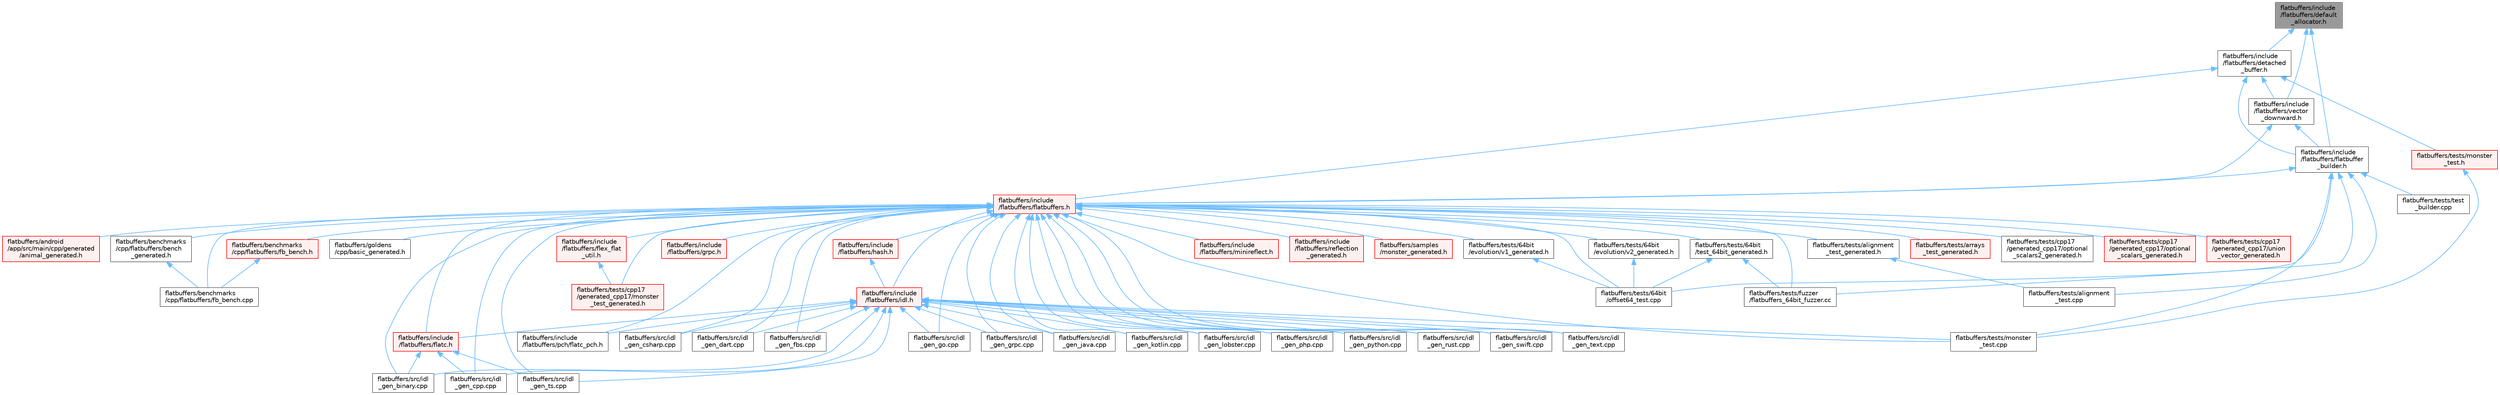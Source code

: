 digraph "flatbuffers/include/flatbuffers/default_allocator.h"
{
 // LATEX_PDF_SIZE
  bgcolor="transparent";
  edge [fontname=Helvetica,fontsize=10,labelfontname=Helvetica,labelfontsize=10];
  node [fontname=Helvetica,fontsize=10,shape=box,height=0.2,width=0.4];
  Node1 [id="Node000001",label="flatbuffers/include\l/flatbuffers/default\l_allocator.h",height=0.2,width=0.4,color="gray40", fillcolor="grey60", style="filled", fontcolor="black",tooltip=" "];
  Node1 -> Node2 [id="edge1_Node000001_Node000002",dir="back",color="steelblue1",style="solid",tooltip=" "];
  Node2 [id="Node000002",label="flatbuffers/include\l/flatbuffers/detached\l_buffer.h",height=0.2,width=0.4,color="grey40", fillcolor="white", style="filled",URL="$detached__buffer_8h.html",tooltip=" "];
  Node2 -> Node3 [id="edge2_Node000002_Node000003",dir="back",color="steelblue1",style="solid",tooltip=" "];
  Node3 [id="Node000003",label="flatbuffers/include\l/flatbuffers/flatbuffer\l_builder.h",height=0.2,width=0.4,color="grey40", fillcolor="white", style="filled",URL="$flatbuffer__builder_8h.html",tooltip=" "];
  Node3 -> Node4 [id="edge3_Node000003_Node000004",dir="back",color="steelblue1",style="solid",tooltip=" "];
  Node4 [id="Node000004",label="flatbuffers/include\l/flatbuffers/flatbuffers.h",height=0.2,width=0.4,color="red", fillcolor="#FFF0F0", style="filled",URL="$flatbuffers_8h.html",tooltip=" "];
  Node4 -> Node5 [id="edge4_Node000004_Node000005",dir="back",color="steelblue1",style="solid",tooltip=" "];
  Node5 [id="Node000005",label="flatbuffers/android\l/app/src/main/cpp/generated\l/animal_generated.h",height=0.2,width=0.4,color="red", fillcolor="#FFF0F0", style="filled",URL="$animal__generated_8h.html",tooltip=" "];
  Node4 -> Node7 [id="edge5_Node000004_Node000007",dir="back",color="steelblue1",style="solid",tooltip=" "];
  Node7 [id="Node000007",label="flatbuffers/benchmarks\l/cpp/flatbuffers/bench\l_generated.h",height=0.2,width=0.4,color="grey40", fillcolor="white", style="filled",URL="$bench__generated_8h.html",tooltip=" "];
  Node7 -> Node8 [id="edge6_Node000007_Node000008",dir="back",color="steelblue1",style="solid",tooltip=" "];
  Node8 [id="Node000008",label="flatbuffers/benchmarks\l/cpp/flatbuffers/fb_bench.cpp",height=0.2,width=0.4,color="grey40", fillcolor="white", style="filled",URL="$fb__bench_8cpp.html",tooltip=" "];
  Node4 -> Node8 [id="edge7_Node000004_Node000008",dir="back",color="steelblue1",style="solid",tooltip=" "];
  Node4 -> Node9 [id="edge8_Node000004_Node000009",dir="back",color="steelblue1",style="solid",tooltip=" "];
  Node9 [id="Node000009",label="flatbuffers/benchmarks\l/cpp/flatbuffers/fb_bench.h",height=0.2,width=0.4,color="red", fillcolor="#FFF0F0", style="filled",URL="$fb__bench_8h.html",tooltip=" "];
  Node9 -> Node8 [id="edge9_Node000009_Node000008",dir="back",color="steelblue1",style="solid",tooltip=" "];
  Node4 -> Node11 [id="edge10_Node000004_Node000011",dir="back",color="steelblue1",style="solid",tooltip=" "];
  Node11 [id="Node000011",label="flatbuffers/goldens\l/cpp/basic_generated.h",height=0.2,width=0.4,color="grey40", fillcolor="white", style="filled",URL="$basic__generated_8h.html",tooltip=" "];
  Node4 -> Node12 [id="edge11_Node000004_Node000012",dir="back",color="steelblue1",style="solid",tooltip=" "];
  Node12 [id="Node000012",label="flatbuffers/include\l/flatbuffers/flatc.h",height=0.2,width=0.4,color="red", fillcolor="#FFF0F0", style="filled",URL="$flatc_8h.html",tooltip=" "];
  Node12 -> Node15 [id="edge12_Node000012_Node000015",dir="back",color="steelblue1",style="solid",tooltip=" "];
  Node15 [id="Node000015",label="flatbuffers/src/idl\l_gen_binary.cpp",height=0.2,width=0.4,color="grey40", fillcolor="white", style="filled",URL="$idl__gen__binary_8cpp.html",tooltip=" "];
  Node12 -> Node16 [id="edge13_Node000012_Node000016",dir="back",color="steelblue1",style="solid",tooltip=" "];
  Node16 [id="Node000016",label="flatbuffers/src/idl\l_gen_cpp.cpp",height=0.2,width=0.4,color="grey40", fillcolor="white", style="filled",URL="$idl__gen__cpp_8cpp.html",tooltip=" "];
  Node12 -> Node17 [id="edge14_Node000012_Node000017",dir="back",color="steelblue1",style="solid",tooltip=" "];
  Node17 [id="Node000017",label="flatbuffers/src/idl\l_gen_ts.cpp",height=0.2,width=0.4,color="grey40", fillcolor="white", style="filled",URL="$idl__gen__ts_8cpp.html",tooltip=" "];
  Node4 -> Node18 [id="edge15_Node000004_Node000018",dir="back",color="steelblue1",style="solid",tooltip=" "];
  Node18 [id="Node000018",label="flatbuffers/include\l/flatbuffers/flex_flat\l_util.h",height=0.2,width=0.4,color="red", fillcolor="#FFF0F0", style="filled",URL="$flex__flat__util_8h.html",tooltip=" "];
  Node18 -> Node19 [id="edge16_Node000018_Node000019",dir="back",color="steelblue1",style="solid",tooltip=" "];
  Node19 [id="Node000019",label="flatbuffers/tests/cpp17\l/generated_cpp17/monster\l_test_generated.h",height=0.2,width=0.4,color="red", fillcolor="#FFF0F0", style="filled",URL="$cpp17_2generated__cpp17_2monster__test__generated_8h.html",tooltip=" "];
  Node4 -> Node45 [id="edge17_Node000004_Node000045",dir="back",color="steelblue1",style="solid",tooltip=" "];
  Node45 [id="Node000045",label="flatbuffers/include\l/flatbuffers/grpc.h",height=0.2,width=0.4,color="red", fillcolor="#FFF0F0", style="filled",URL="$grpc_8h.html",tooltip=" "];
  Node4 -> Node46 [id="edge18_Node000004_Node000046",dir="back",color="steelblue1",style="solid",tooltip=" "];
  Node46 [id="Node000046",label="flatbuffers/include\l/flatbuffers/hash.h",height=0.2,width=0.4,color="red", fillcolor="#FFF0F0", style="filled",URL="$hash_8h.html",tooltip=" "];
  Node46 -> Node47 [id="edge19_Node000046_Node000047",dir="back",color="steelblue1",style="solid",tooltip=" "];
  Node47 [id="Node000047",label="flatbuffers/include\l/flatbuffers/idl.h",height=0.2,width=0.4,color="red", fillcolor="#FFF0F0", style="filled",URL="$idl_8h.html",tooltip=" "];
  Node47 -> Node12 [id="edge20_Node000047_Node000012",dir="back",color="steelblue1",style="solid",tooltip=" "];
  Node47 -> Node91 [id="edge21_Node000047_Node000091",dir="back",color="steelblue1",style="solid",tooltip=" "];
  Node91 [id="Node000091",label="flatbuffers/include\l/flatbuffers/pch/flatc_pch.h",height=0.2,width=0.4,color="grey40", fillcolor="white", style="filled",URL="$flatc__pch_8h.html",tooltip=" "];
  Node47 -> Node15 [id="edge22_Node000047_Node000015",dir="back",color="steelblue1",style="solid",tooltip=" "];
  Node47 -> Node16 [id="edge23_Node000047_Node000016",dir="back",color="steelblue1",style="solid",tooltip=" "];
  Node47 -> Node70 [id="edge24_Node000047_Node000070",dir="back",color="steelblue1",style="solid",tooltip=" "];
  Node70 [id="Node000070",label="flatbuffers/src/idl\l_gen_csharp.cpp",height=0.2,width=0.4,color="grey40", fillcolor="white", style="filled",URL="$idl__gen__csharp_8cpp.html",tooltip=" "];
  Node47 -> Node54 [id="edge25_Node000047_Node000054",dir="back",color="steelblue1",style="solid",tooltip=" "];
  Node54 [id="Node000054",label="flatbuffers/src/idl\l_gen_dart.cpp",height=0.2,width=0.4,color="grey40", fillcolor="white", style="filled",URL="$idl__gen__dart_8cpp.html",tooltip=" "];
  Node47 -> Node72 [id="edge26_Node000047_Node000072",dir="back",color="steelblue1",style="solid",tooltip=" "];
  Node72 [id="Node000072",label="flatbuffers/src/idl\l_gen_fbs.cpp",height=0.2,width=0.4,color="grey40", fillcolor="white", style="filled",URL="$idl__gen__fbs_8cpp.html",tooltip=" "];
  Node47 -> Node55 [id="edge27_Node000047_Node000055",dir="back",color="steelblue1",style="solid",tooltip=" "];
  Node55 [id="Node000055",label="flatbuffers/src/idl\l_gen_go.cpp",height=0.2,width=0.4,color="grey40", fillcolor="white", style="filled",URL="$idl__gen__go_8cpp.html",tooltip=" "];
  Node47 -> Node50 [id="edge28_Node000047_Node000050",dir="back",color="steelblue1",style="solid",tooltip=" "];
  Node50 [id="Node000050",label="flatbuffers/src/idl\l_gen_grpc.cpp",height=0.2,width=0.4,color="grey40", fillcolor="white", style="filled",URL="$idl__gen__grpc_8cpp.html",tooltip=" "];
  Node47 -> Node56 [id="edge29_Node000047_Node000056",dir="back",color="steelblue1",style="solid",tooltip=" "];
  Node56 [id="Node000056",label="flatbuffers/src/idl\l_gen_java.cpp",height=0.2,width=0.4,color="grey40", fillcolor="white", style="filled",URL="$idl__gen__java_8cpp.html",tooltip=" "];
  Node47 -> Node57 [id="edge30_Node000047_Node000057",dir="back",color="steelblue1",style="solid",tooltip=" "];
  Node57 [id="Node000057",label="flatbuffers/src/idl\l_gen_kotlin.cpp",height=0.2,width=0.4,color="grey40", fillcolor="white", style="filled",URL="$idl__gen__kotlin_8cpp.html",tooltip=" "];
  Node47 -> Node81 [id="edge31_Node000047_Node000081",dir="back",color="steelblue1",style="solid",tooltip=" "];
  Node81 [id="Node000081",label="flatbuffers/src/idl\l_gen_lobster.cpp",height=0.2,width=0.4,color="grey40", fillcolor="white", style="filled",URL="$idl__gen__lobster_8cpp.html",tooltip=" "];
  Node47 -> Node83 [id="edge32_Node000047_Node000083",dir="back",color="steelblue1",style="solid",tooltip=" "];
  Node83 [id="Node000083",label="flatbuffers/src/idl\l_gen_php.cpp",height=0.2,width=0.4,color="grey40", fillcolor="white", style="filled",URL="$idl__gen__php_8cpp.html",tooltip=" "];
  Node47 -> Node52 [id="edge33_Node000047_Node000052",dir="back",color="steelblue1",style="solid",tooltip=" "];
  Node52 [id="Node000052",label="flatbuffers/src/idl\l_gen_python.cpp",height=0.2,width=0.4,color="grey40", fillcolor="white", style="filled",URL="$idl__gen__python_8cpp.html",tooltip=" "];
  Node47 -> Node59 [id="edge34_Node000047_Node000059",dir="back",color="steelblue1",style="solid",tooltip=" "];
  Node59 [id="Node000059",label="flatbuffers/src/idl\l_gen_rust.cpp",height=0.2,width=0.4,color="grey40", fillcolor="white", style="filled",URL="$idl__gen__rust_8cpp.html",tooltip=" "];
  Node47 -> Node60 [id="edge35_Node000047_Node000060",dir="back",color="steelblue1",style="solid",tooltip=" "];
  Node60 [id="Node000060",label="flatbuffers/src/idl\l_gen_swift.cpp",height=0.2,width=0.4,color="grey40", fillcolor="white", style="filled",URL="$idl__gen__swift_8cpp.html",tooltip=" "];
  Node47 -> Node87 [id="edge36_Node000047_Node000087",dir="back",color="steelblue1",style="solid",tooltip=" "];
  Node87 [id="Node000087",label="flatbuffers/src/idl\l_gen_text.cpp",height=0.2,width=0.4,color="grey40", fillcolor="white", style="filled",URL="$idl__gen__text_8cpp.html",tooltip=" "];
  Node47 -> Node17 [id="edge37_Node000047_Node000017",dir="back",color="steelblue1",style="solid",tooltip=" "];
  Node47 -> Node25 [id="edge38_Node000047_Node000025",dir="back",color="steelblue1",style="solid",tooltip=" "];
  Node25 [id="Node000025",label="flatbuffers/tests/monster\l_test.cpp",height=0.2,width=0.4,color="grey40", fillcolor="white", style="filled",URL="$monster__test_8cpp.html",tooltip=" "];
  Node4 -> Node47 [id="edge39_Node000004_Node000047",dir="back",color="steelblue1",style="solid",tooltip=" "];
  Node4 -> Node107 [id="edge40_Node000004_Node000107",dir="back",color="steelblue1",style="solid",tooltip=" "];
  Node107 [id="Node000107",label="flatbuffers/include\l/flatbuffers/minireflect.h",height=0.2,width=0.4,color="red", fillcolor="#FFF0F0", style="filled",URL="$minireflect_8h.html",tooltip=" "];
  Node4 -> Node91 [id="edge41_Node000004_Node000091",dir="back",color="steelblue1",style="solid",tooltip=" "];
  Node4 -> Node108 [id="edge42_Node000004_Node000108",dir="back",color="steelblue1",style="solid",tooltip=" "];
  Node108 [id="Node000108",label="flatbuffers/include\l/flatbuffers/reflection\l_generated.h",height=0.2,width=0.4,color="red", fillcolor="#FFF0F0", style="filled",URL="$reflection__generated_8h.html",tooltip=" "];
  Node4 -> Node118 [id="edge43_Node000004_Node000118",dir="back",color="steelblue1",style="solid",tooltip=" "];
  Node118 [id="Node000118",label="flatbuffers/samples\l/monster_generated.h",height=0.2,width=0.4,color="red", fillcolor="#FFF0F0", style="filled",URL="$monster__generated_8h.html",tooltip=" "];
  Node4 -> Node15 [id="edge44_Node000004_Node000015",dir="back",color="steelblue1",style="solid",tooltip=" "];
  Node4 -> Node16 [id="edge45_Node000004_Node000016",dir="back",color="steelblue1",style="solid",tooltip=" "];
  Node4 -> Node70 [id="edge46_Node000004_Node000070",dir="back",color="steelblue1",style="solid",tooltip=" "];
  Node4 -> Node54 [id="edge47_Node000004_Node000054",dir="back",color="steelblue1",style="solid",tooltip=" "];
  Node4 -> Node72 [id="edge48_Node000004_Node000072",dir="back",color="steelblue1",style="solid",tooltip=" "];
  Node4 -> Node55 [id="edge49_Node000004_Node000055",dir="back",color="steelblue1",style="solid",tooltip=" "];
  Node4 -> Node50 [id="edge50_Node000004_Node000050",dir="back",color="steelblue1",style="solid",tooltip=" "];
  Node4 -> Node56 [id="edge51_Node000004_Node000056",dir="back",color="steelblue1",style="solid",tooltip=" "];
  Node4 -> Node57 [id="edge52_Node000004_Node000057",dir="back",color="steelblue1",style="solid",tooltip=" "];
  Node4 -> Node81 [id="edge53_Node000004_Node000081",dir="back",color="steelblue1",style="solid",tooltip=" "];
  Node4 -> Node83 [id="edge54_Node000004_Node000083",dir="back",color="steelblue1",style="solid",tooltip=" "];
  Node4 -> Node52 [id="edge55_Node000004_Node000052",dir="back",color="steelblue1",style="solid",tooltip=" "];
  Node4 -> Node59 [id="edge56_Node000004_Node000059",dir="back",color="steelblue1",style="solid",tooltip=" "];
  Node4 -> Node60 [id="edge57_Node000004_Node000060",dir="back",color="steelblue1",style="solid",tooltip=" "];
  Node4 -> Node87 [id="edge58_Node000004_Node000087",dir="back",color="steelblue1",style="solid",tooltip=" "];
  Node4 -> Node17 [id="edge59_Node000004_Node000017",dir="back",color="steelblue1",style="solid",tooltip=" "];
  Node4 -> Node120 [id="edge60_Node000004_Node000120",dir="back",color="steelblue1",style="solid",tooltip=" "];
  Node120 [id="Node000120",label="flatbuffers/tests/64bit\l/evolution/v1_generated.h",height=0.2,width=0.4,color="grey40", fillcolor="white", style="filled",URL="$v1__generated_8h.html",tooltip=" "];
  Node120 -> Node121 [id="edge61_Node000120_Node000121",dir="back",color="steelblue1",style="solid",tooltip=" "];
  Node121 [id="Node000121",label="flatbuffers/tests/64bit\l/offset64_test.cpp",height=0.2,width=0.4,color="grey40", fillcolor="white", style="filled",URL="$offset64__test_8cpp.html",tooltip=" "];
  Node4 -> Node122 [id="edge62_Node000004_Node000122",dir="back",color="steelblue1",style="solid",tooltip=" "];
  Node122 [id="Node000122",label="flatbuffers/tests/64bit\l/evolution/v2_generated.h",height=0.2,width=0.4,color="grey40", fillcolor="white", style="filled",URL="$v2__generated_8h.html",tooltip=" "];
  Node122 -> Node121 [id="edge63_Node000122_Node000121",dir="back",color="steelblue1",style="solid",tooltip=" "];
  Node4 -> Node121 [id="edge64_Node000004_Node000121",dir="back",color="steelblue1",style="solid",tooltip=" "];
  Node4 -> Node123 [id="edge65_Node000004_Node000123",dir="back",color="steelblue1",style="solid",tooltip=" "];
  Node123 [id="Node000123",label="flatbuffers/tests/64bit\l/test_64bit_generated.h",height=0.2,width=0.4,color="grey40", fillcolor="white", style="filled",URL="$test__64bit__generated_8h.html",tooltip=" "];
  Node123 -> Node121 [id="edge66_Node000123_Node000121",dir="back",color="steelblue1",style="solid",tooltip=" "];
  Node123 -> Node117 [id="edge67_Node000123_Node000117",dir="back",color="steelblue1",style="solid",tooltip=" "];
  Node117 [id="Node000117",label="flatbuffers/tests/fuzzer\l/flatbuffers_64bit_fuzzer.cc",height=0.2,width=0.4,color="grey40", fillcolor="white", style="filled",URL="$flatbuffers__64bit__fuzzer_8cc.html",tooltip=" "];
  Node4 -> Node124 [id="edge68_Node000004_Node000124",dir="back",color="steelblue1",style="solid",tooltip=" "];
  Node124 [id="Node000124",label="flatbuffers/tests/alignment\l_test_generated.h",height=0.2,width=0.4,color="grey40", fillcolor="white", style="filled",URL="$alignment__test__generated_8h.html",tooltip=" "];
  Node124 -> Node125 [id="edge69_Node000124_Node000125",dir="back",color="steelblue1",style="solid",tooltip=" "];
  Node125 [id="Node000125",label="flatbuffers/tests/alignment\l_test.cpp",height=0.2,width=0.4,color="grey40", fillcolor="white", style="filled",URL="$alignment__test_8cpp.html",tooltip=" "];
  Node4 -> Node126 [id="edge70_Node000004_Node000126",dir="back",color="steelblue1",style="solid",tooltip=" "];
  Node126 [id="Node000126",label="flatbuffers/tests/arrays\l_test_generated.h",height=0.2,width=0.4,color="red", fillcolor="#FFF0F0", style="filled",URL="$arrays__test__generated_8h.html",tooltip=" "];
  Node4 -> Node19 [id="edge71_Node000004_Node000019",dir="back",color="steelblue1",style="solid",tooltip=" "];
  Node4 -> Node127 [id="edge72_Node000004_Node000127",dir="back",color="steelblue1",style="solid",tooltip=" "];
  Node127 [id="Node000127",label="flatbuffers/tests/cpp17\l/generated_cpp17/optional\l_scalars2_generated.h",height=0.2,width=0.4,color="grey40", fillcolor="white", style="filled",URL="$optional__scalars2__generated_8h.html",tooltip=" "];
  Node4 -> Node128 [id="edge73_Node000004_Node000128",dir="back",color="steelblue1",style="solid",tooltip=" "];
  Node128 [id="Node000128",label="flatbuffers/tests/cpp17\l/generated_cpp17/optional\l_scalars_generated.h",height=0.2,width=0.4,color="red", fillcolor="#FFF0F0", style="filled",URL="$cpp17_2generated__cpp17_2optional__scalars__generated_8h.html",tooltip=" "];
  Node4 -> Node129 [id="edge74_Node000004_Node000129",dir="back",color="steelblue1",style="solid",tooltip=" "];
  Node129 [id="Node000129",label="flatbuffers/tests/cpp17\l/generated_cpp17/union\l_vector_generated.h",height=0.2,width=0.4,color="red", fillcolor="#FFF0F0", style="filled",URL="$cpp17_2generated__cpp17_2union__vector__generated_8h.html",tooltip=" "];
  Node4 -> Node117 [id="edge75_Node000004_Node000117",dir="back",color="steelblue1",style="solid",tooltip=" "];
  Node4 -> Node25 [id="edge76_Node000004_Node000025",dir="back",color="steelblue1",style="solid",tooltip=" "];
  Node3 -> Node121 [id="edge77_Node000003_Node000121",dir="back",color="steelblue1",style="solid",tooltip=" "];
  Node3 -> Node125 [id="edge78_Node000003_Node000125",dir="back",color="steelblue1",style="solid",tooltip=" "];
  Node3 -> Node117 [id="edge79_Node000003_Node000117",dir="back",color="steelblue1",style="solid",tooltip=" "];
  Node3 -> Node25 [id="edge80_Node000003_Node000025",dir="back",color="steelblue1",style="solid",tooltip=" "];
  Node3 -> Node33 [id="edge81_Node000003_Node000033",dir="back",color="steelblue1",style="solid",tooltip=" "];
  Node33 [id="Node000033",label="flatbuffers/tests/test\l_builder.cpp",height=0.2,width=0.4,color="grey40", fillcolor="white", style="filled",URL="$test__builder_8cpp.html",tooltip=" "];
  Node2 -> Node4 [id="edge82_Node000002_Node000004",dir="back",color="steelblue1",style="solid",tooltip=" "];
  Node2 -> Node147 [id="edge83_Node000002_Node000147",dir="back",color="steelblue1",style="solid",tooltip=" "];
  Node147 [id="Node000147",label="flatbuffers/include\l/flatbuffers/vector\l_downward.h",height=0.2,width=0.4,color="grey40", fillcolor="white", style="filled",URL="$vector__downward_8h.html",tooltip=" "];
  Node147 -> Node3 [id="edge84_Node000147_Node000003",dir="back",color="steelblue1",style="solid",tooltip=" "];
  Node147 -> Node4 [id="edge85_Node000147_Node000004",dir="back",color="steelblue1",style="solid",tooltip=" "];
  Node2 -> Node28 [id="edge86_Node000002_Node000028",dir="back",color="steelblue1",style="solid",tooltip=" "];
  Node28 [id="Node000028",label="flatbuffers/tests/monster\l_test.h",height=0.2,width=0.4,color="red", fillcolor="#FFF0F0", style="filled",URL="$monster__test_8h.html",tooltip=" "];
  Node28 -> Node25 [id="edge87_Node000028_Node000025",dir="back",color="steelblue1",style="solid",tooltip=" "];
  Node1 -> Node3 [id="edge88_Node000001_Node000003",dir="back",color="steelblue1",style="solid",tooltip=" "];
  Node1 -> Node147 [id="edge89_Node000001_Node000147",dir="back",color="steelblue1",style="solid",tooltip=" "];
}
